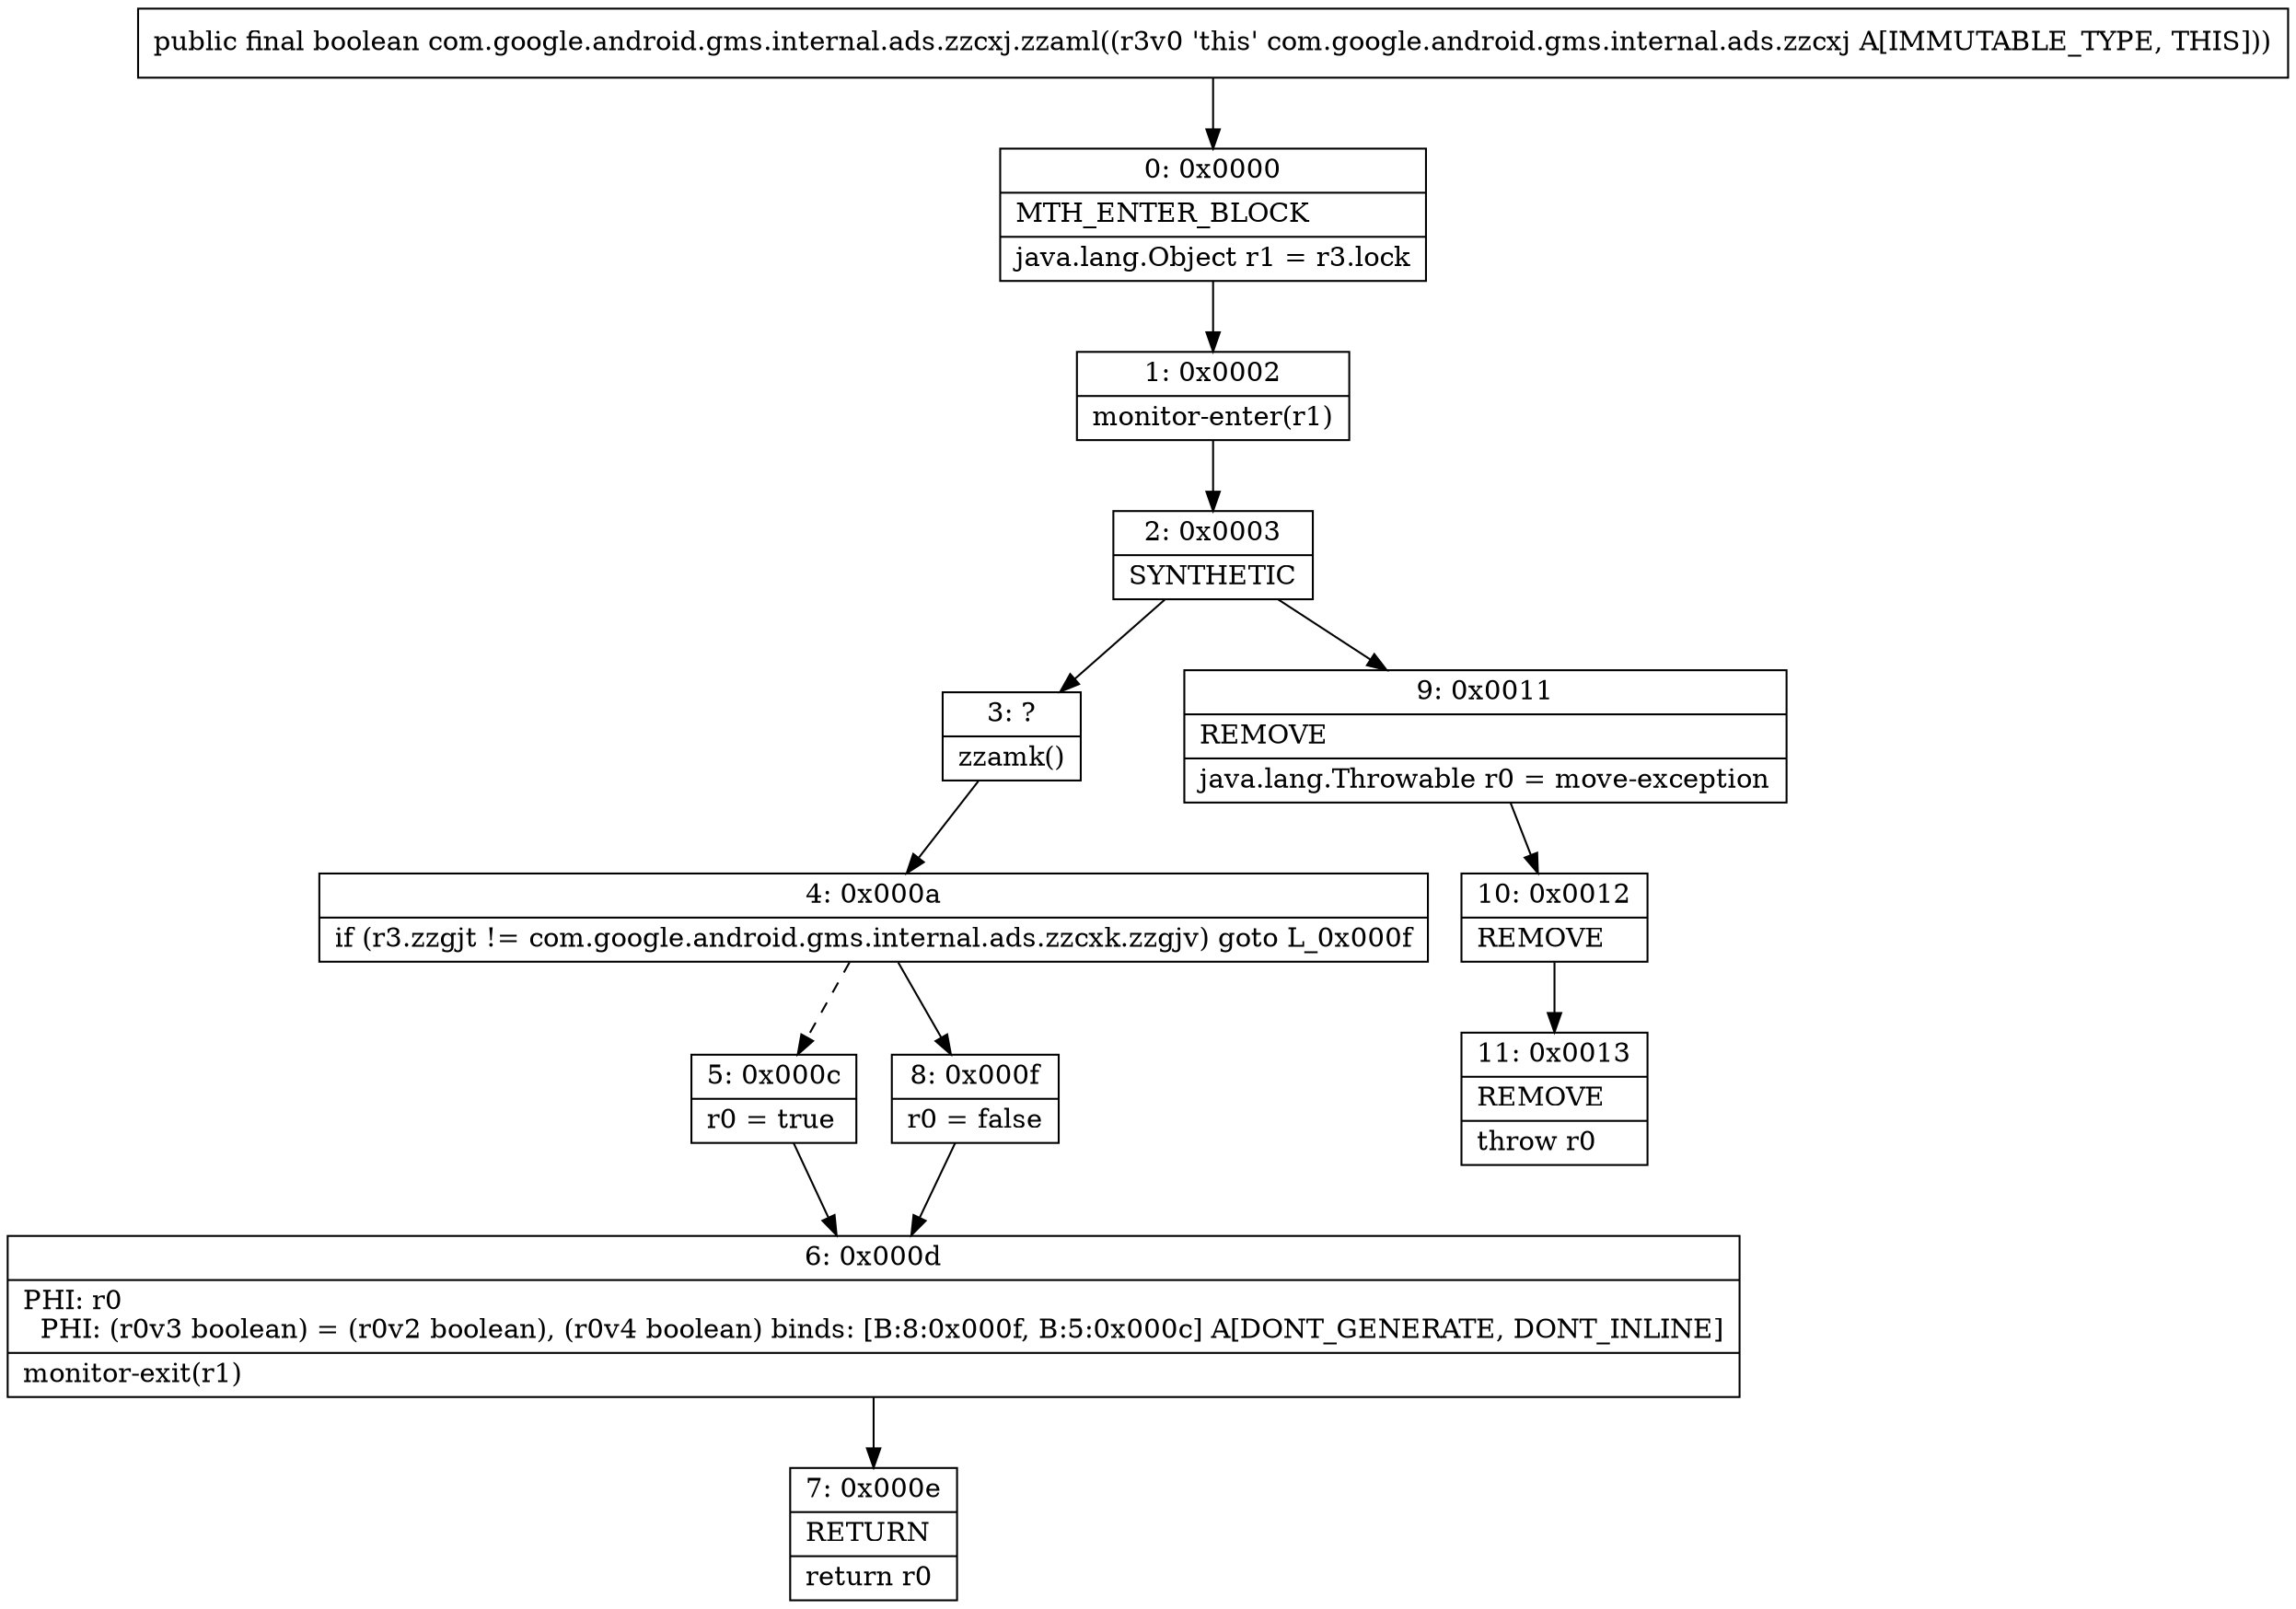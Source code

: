 digraph "CFG forcom.google.android.gms.internal.ads.zzcxj.zzaml()Z" {
Node_0 [shape=record,label="{0\:\ 0x0000|MTH_ENTER_BLOCK\l|java.lang.Object r1 = r3.lock\l}"];
Node_1 [shape=record,label="{1\:\ 0x0002|monitor\-enter(r1)\l}"];
Node_2 [shape=record,label="{2\:\ 0x0003|SYNTHETIC\l}"];
Node_3 [shape=record,label="{3\:\ ?|zzamk()\l}"];
Node_4 [shape=record,label="{4\:\ 0x000a|if (r3.zzgjt != com.google.android.gms.internal.ads.zzcxk.zzgjv) goto L_0x000f\l}"];
Node_5 [shape=record,label="{5\:\ 0x000c|r0 = true\l}"];
Node_6 [shape=record,label="{6\:\ 0x000d|PHI: r0 \l  PHI: (r0v3 boolean) = (r0v2 boolean), (r0v4 boolean) binds: [B:8:0x000f, B:5:0x000c] A[DONT_GENERATE, DONT_INLINE]\l|monitor\-exit(r1)\l}"];
Node_7 [shape=record,label="{7\:\ 0x000e|RETURN\l|return r0\l}"];
Node_8 [shape=record,label="{8\:\ 0x000f|r0 = false\l}"];
Node_9 [shape=record,label="{9\:\ 0x0011|REMOVE\l|java.lang.Throwable r0 = move\-exception\l}"];
Node_10 [shape=record,label="{10\:\ 0x0012|REMOVE\l}"];
Node_11 [shape=record,label="{11\:\ 0x0013|REMOVE\l|throw r0\l}"];
MethodNode[shape=record,label="{public final boolean com.google.android.gms.internal.ads.zzcxj.zzaml((r3v0 'this' com.google.android.gms.internal.ads.zzcxj A[IMMUTABLE_TYPE, THIS])) }"];
MethodNode -> Node_0;
Node_0 -> Node_1;
Node_1 -> Node_2;
Node_2 -> Node_3;
Node_2 -> Node_9;
Node_3 -> Node_4;
Node_4 -> Node_5[style=dashed];
Node_4 -> Node_8;
Node_5 -> Node_6;
Node_6 -> Node_7;
Node_8 -> Node_6;
Node_9 -> Node_10;
Node_10 -> Node_11;
}

